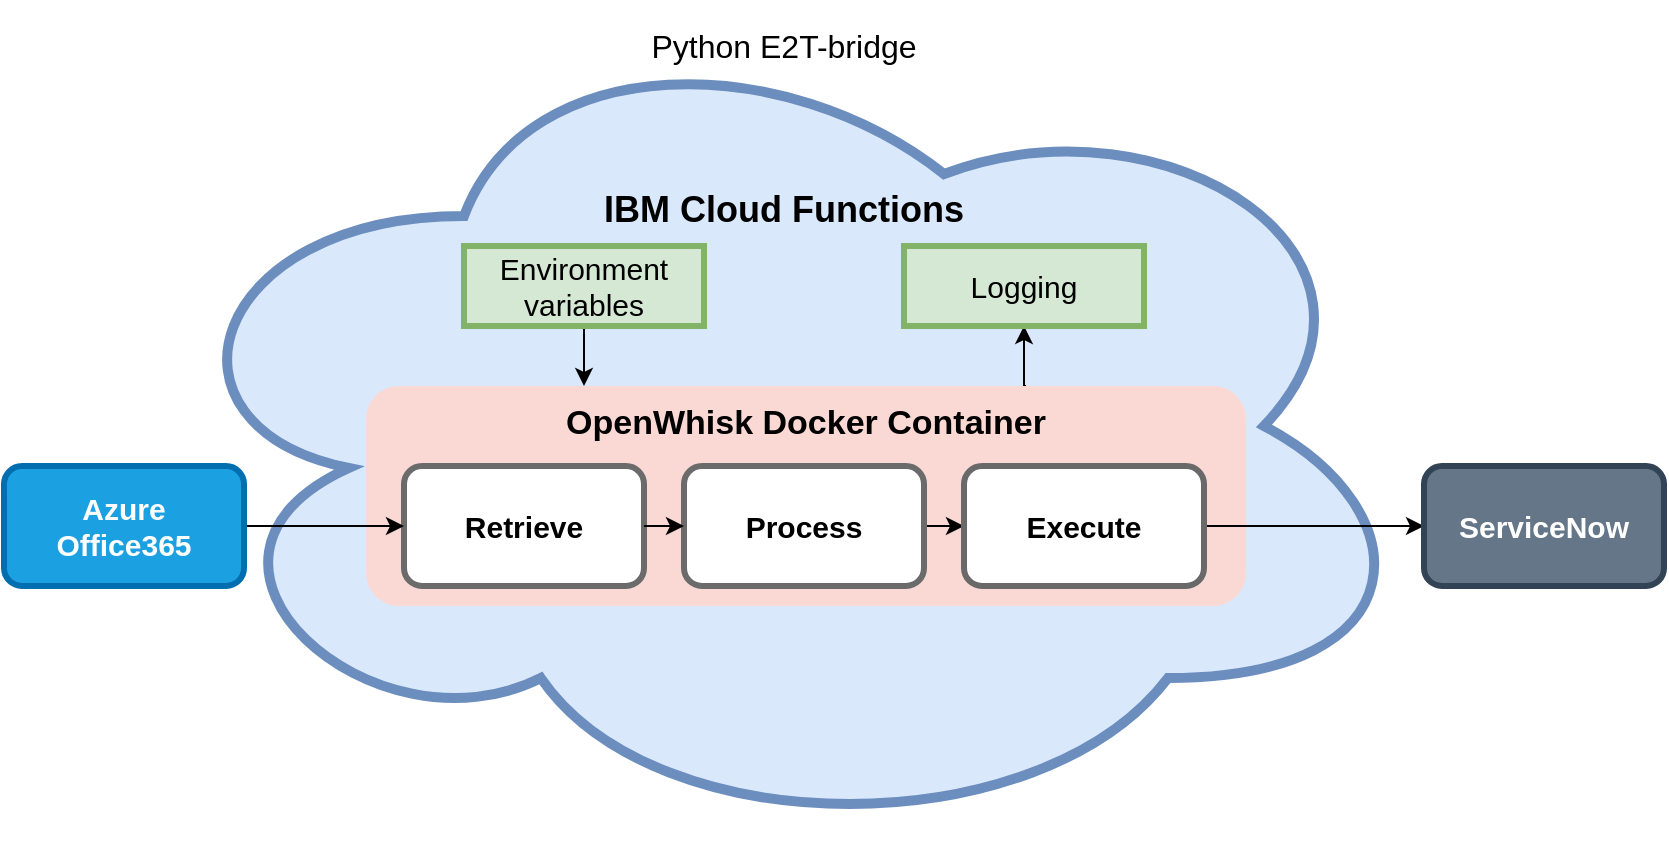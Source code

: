 <mxfile version="10.7.7" type="github"><diagram id="Xsrj5gvIQPnTvIfYPSJn" name="Page-1"><mxGraphModel dx="2225" dy="810" grid="1" gridSize="10" guides="1" tooltips="1" connect="1" arrows="1" fold="1" page="1" pageScale="1" pageWidth="827" pageHeight="1169" math="0" shadow="0"><root><mxCell id="0"/><mxCell id="1" parent="0"/><mxCell id="LxgtS0Ey22xUTxcXNTPm-34" value="&lt;div style=&quot;font-size: 18px&quot;&gt;&lt;b&gt;IBM Cloud Functions&lt;/b&gt;&lt;/div&gt;&lt;div&gt;&lt;br&gt;&lt;/div&gt;&lt;div&gt;&lt;br&gt;&lt;/div&gt;&lt;div&gt;&lt;br&gt;&lt;/div&gt;&lt;div&gt;&lt;br&gt;&lt;/div&gt;&lt;div&gt;&lt;br&gt;&lt;/div&gt;&lt;div&gt;&lt;br&gt;&lt;/div&gt;&lt;div&gt;&lt;br&gt;&lt;/div&gt;&lt;div&gt;&lt;br&gt;&lt;/div&gt;&lt;div&gt;&lt;br&gt;&lt;/div&gt;&lt;div&gt;&lt;br&gt;&lt;/div&gt;&lt;div&gt;&lt;br&gt;&lt;/div&gt;&lt;div&gt;&lt;br&gt;&lt;/div&gt;" style="ellipse;shape=cloud;whiteSpace=wrap;html=1;rounded=1;shadow=0;comic=0;strokeColor=#6c8ebf;strokeWidth=5;fillColor=#dae8fc;fontSize=15;" parent="1" vertex="1"><mxGeometry x="40" y="30" width="640" height="420" as="geometry"/></mxCell><mxCell id="LxgtS0Ey22xUTxcXNTPm-32" style="edgeStyle=orthogonalEdgeStyle;rounded=0;orthogonalLoop=1;jettySize=auto;html=1;exitX=0.75;exitY=0;exitDx=0;exitDy=0;entryX=0.5;entryY=1;entryDx=0;entryDy=0;fontSize=15;" parent="1" source="LxgtS0Ey22xUTxcXNTPm-1" target="LxgtS0Ey22xUTxcXNTPm-31" edge="1"><mxGeometry relative="1" as="geometry"/></mxCell><mxCell id="LxgtS0Ey22xUTxcXNTPm-1" value="&lt;div style=&quot;font-size: 17px&quot;&gt;OpenWhisk Docker Container&lt;/div&gt;&lt;div&gt;&lt;br&gt;&lt;/div&gt;&lt;div&gt;&lt;br&gt;&lt;/div&gt;&lt;div&gt;&lt;br&gt;&lt;/div&gt;&lt;div&gt;&lt;br&gt;&lt;/div&gt;&lt;div&gt;&lt;br&gt;&lt;/div&gt;" style="rounded=1;whiteSpace=wrap;html=1;fillColor=#fad9d5;strokeColor=none;strokeWidth=5;fontStyle=1" parent="1" vertex="1"><mxGeometry x="151" y="220" width="440" height="110" as="geometry"/></mxCell><mxCell id="LxgtS0Ey22xUTxcXNTPm-2" value="Retrieve" style="rounded=1;whiteSpace=wrap;html=1;fontStyle=1;fontSize=15;strokeWidth=3;strokeColor=#6B6B6B;" parent="1" vertex="1"><mxGeometry x="170" y="260" width="120" height="60" as="geometry"/></mxCell><mxCell id="LxgtS0Ey22xUTxcXNTPm-8" style="edgeStyle=orthogonalEdgeStyle;rounded=0;orthogonalLoop=1;jettySize=auto;html=1;exitX=1;exitY=0.5;exitDx=0;exitDy=0;" parent="1" source="LxgtS0Ey22xUTxcXNTPm-3" target="LxgtS0Ey22xUTxcXNTPm-4" edge="1"><mxGeometry relative="1" as="geometry"/></mxCell><mxCell id="LxgtS0Ey22xUTxcXNTPm-3" value="Process" style="rounded=1;whiteSpace=wrap;html=1;fontSize=15;fontStyle=1;strokeWidth=3;strokeColor=#6B6B6B;" parent="1" vertex="1"><mxGeometry x="310" y="260" width="120" height="60" as="geometry"/></mxCell><mxCell id="LxgtS0Ey22xUTxcXNTPm-15" style="edgeStyle=orthogonalEdgeStyle;rounded=0;orthogonalLoop=1;jettySize=auto;html=1;exitX=1;exitY=0.5;exitDx=0;exitDy=0;fontSize=15;" parent="1" source="LxgtS0Ey22xUTxcXNTPm-4" target="LxgtS0Ey22xUTxcXNTPm-14" edge="1"><mxGeometry relative="1" as="geometry"/></mxCell><mxCell id="LxgtS0Ey22xUTxcXNTPm-4" value="Execute" style="rounded=1;whiteSpace=wrap;html=1;fontSize=15;fontStyle=1;strokeWidth=3;strokeColor=#696969;" parent="1" vertex="1"><mxGeometry x="450" y="260" width="120" height="60" as="geometry"/></mxCell><mxCell id="LxgtS0Ey22xUTxcXNTPm-6" value="" style="endArrow=classic;html=1;entryX=0;entryY=0.5;entryDx=0;entryDy=0;exitX=1;exitY=0.5;exitDx=0;exitDy=0;" parent="1" source="LxgtS0Ey22xUTxcXNTPm-2" target="LxgtS0Ey22xUTxcXNTPm-3" edge="1"><mxGeometry width="50" height="50" relative="1" as="geometry"><mxPoint x="160" y="440" as="sourcePoint"/><mxPoint x="210" y="390" as="targetPoint"/></mxGeometry></mxCell><mxCell id="LxgtS0Ey22xUTxcXNTPm-11" style="edgeStyle=orthogonalEdgeStyle;rounded=0;orthogonalLoop=1;jettySize=auto;html=1;exitX=1;exitY=0.5;exitDx=0;exitDy=0;" parent="1" source="LxgtS0Ey22xUTxcXNTPm-13" target="LxgtS0Ey22xUTxcXNTPm-2" edge="1"><mxGeometry relative="1" as="geometry"><mxPoint x="100" y="290" as="sourcePoint"/></mxGeometry></mxCell><mxCell id="LxgtS0Ey22xUTxcXNTPm-13" value="&lt;div&gt;Azure &lt;br&gt;&lt;/div&gt;&lt;div&gt;&lt;font color=&quot;#FFFFFF&quot;&gt;Office365&lt;/font&gt;&lt;/div&gt;" style="rounded=1;whiteSpace=wrap;html=1;strokeColor=#006EAF;fillColor=#1ba1e2;fontSize=15;fontStyle=1;fontColor=#ffffff;strokeWidth=3;" parent="1" vertex="1"><mxGeometry x="-30" y="260" width="120" height="60" as="geometry"/></mxCell><mxCell id="LxgtS0Ey22xUTxcXNTPm-14" value="&lt;b&gt;&lt;font color=&quot;#FFFFFF&quot;&gt;ServiceNow&lt;/font&gt;&lt;/b&gt;" style="rounded=1;whiteSpace=wrap;html=1;strokeColor=#314354;fillColor=#647687;fontSize=15;fontColor=#ffffff;strokeWidth=3;" parent="1" vertex="1"><mxGeometry x="680" y="260" width="120" height="60" as="geometry"/></mxCell><mxCell id="LxgtS0Ey22xUTxcXNTPm-36" value="" style="edgeStyle=orthogonalEdgeStyle;rounded=0;orthogonalLoop=1;jettySize=auto;html=1;fontSize=15;" parent="1" source="LxgtS0Ey22xUTxcXNTPm-18" edge="1"><mxGeometry relative="1" as="geometry"><mxPoint x="260" y="220" as="targetPoint"/></mxGeometry></mxCell><mxCell id="LxgtS0Ey22xUTxcXNTPm-18" value="Environment variables" style="rounded=0;whiteSpace=wrap;html=1;strokeColor=#82b366;fillColor=#d5e8d4;fontSize=15;strokeWidth=3;" parent="1" vertex="1"><mxGeometry x="200" y="150" width="120" height="40" as="geometry"/></mxCell><mxCell id="LxgtS0Ey22xUTxcXNTPm-31" value="Logging" style="rounded=0;whiteSpace=wrap;html=1;strokeColor=#82b366;fillColor=#d5e8d4;fontSize=15;strokeWidth=3;" parent="1" vertex="1"><mxGeometry x="420" y="150" width="120" height="40" as="geometry"/></mxCell><mxCell id="r5LDiC2spXlOQBRwAlcw-1" value="&lt;font style=&quot;font-size: 16px&quot;&gt;Python E2T-bridge&lt;/font&gt;" style="text;html=1;strokeColor=none;fillColor=none;align=center;verticalAlign=middle;whiteSpace=wrap;rounded=0;strokeWidth=6;" vertex="1" parent="1"><mxGeometry x="290" y="40" width="140" height="20" as="geometry"/></mxCell></root></mxGraphModel></diagram></mxfile>